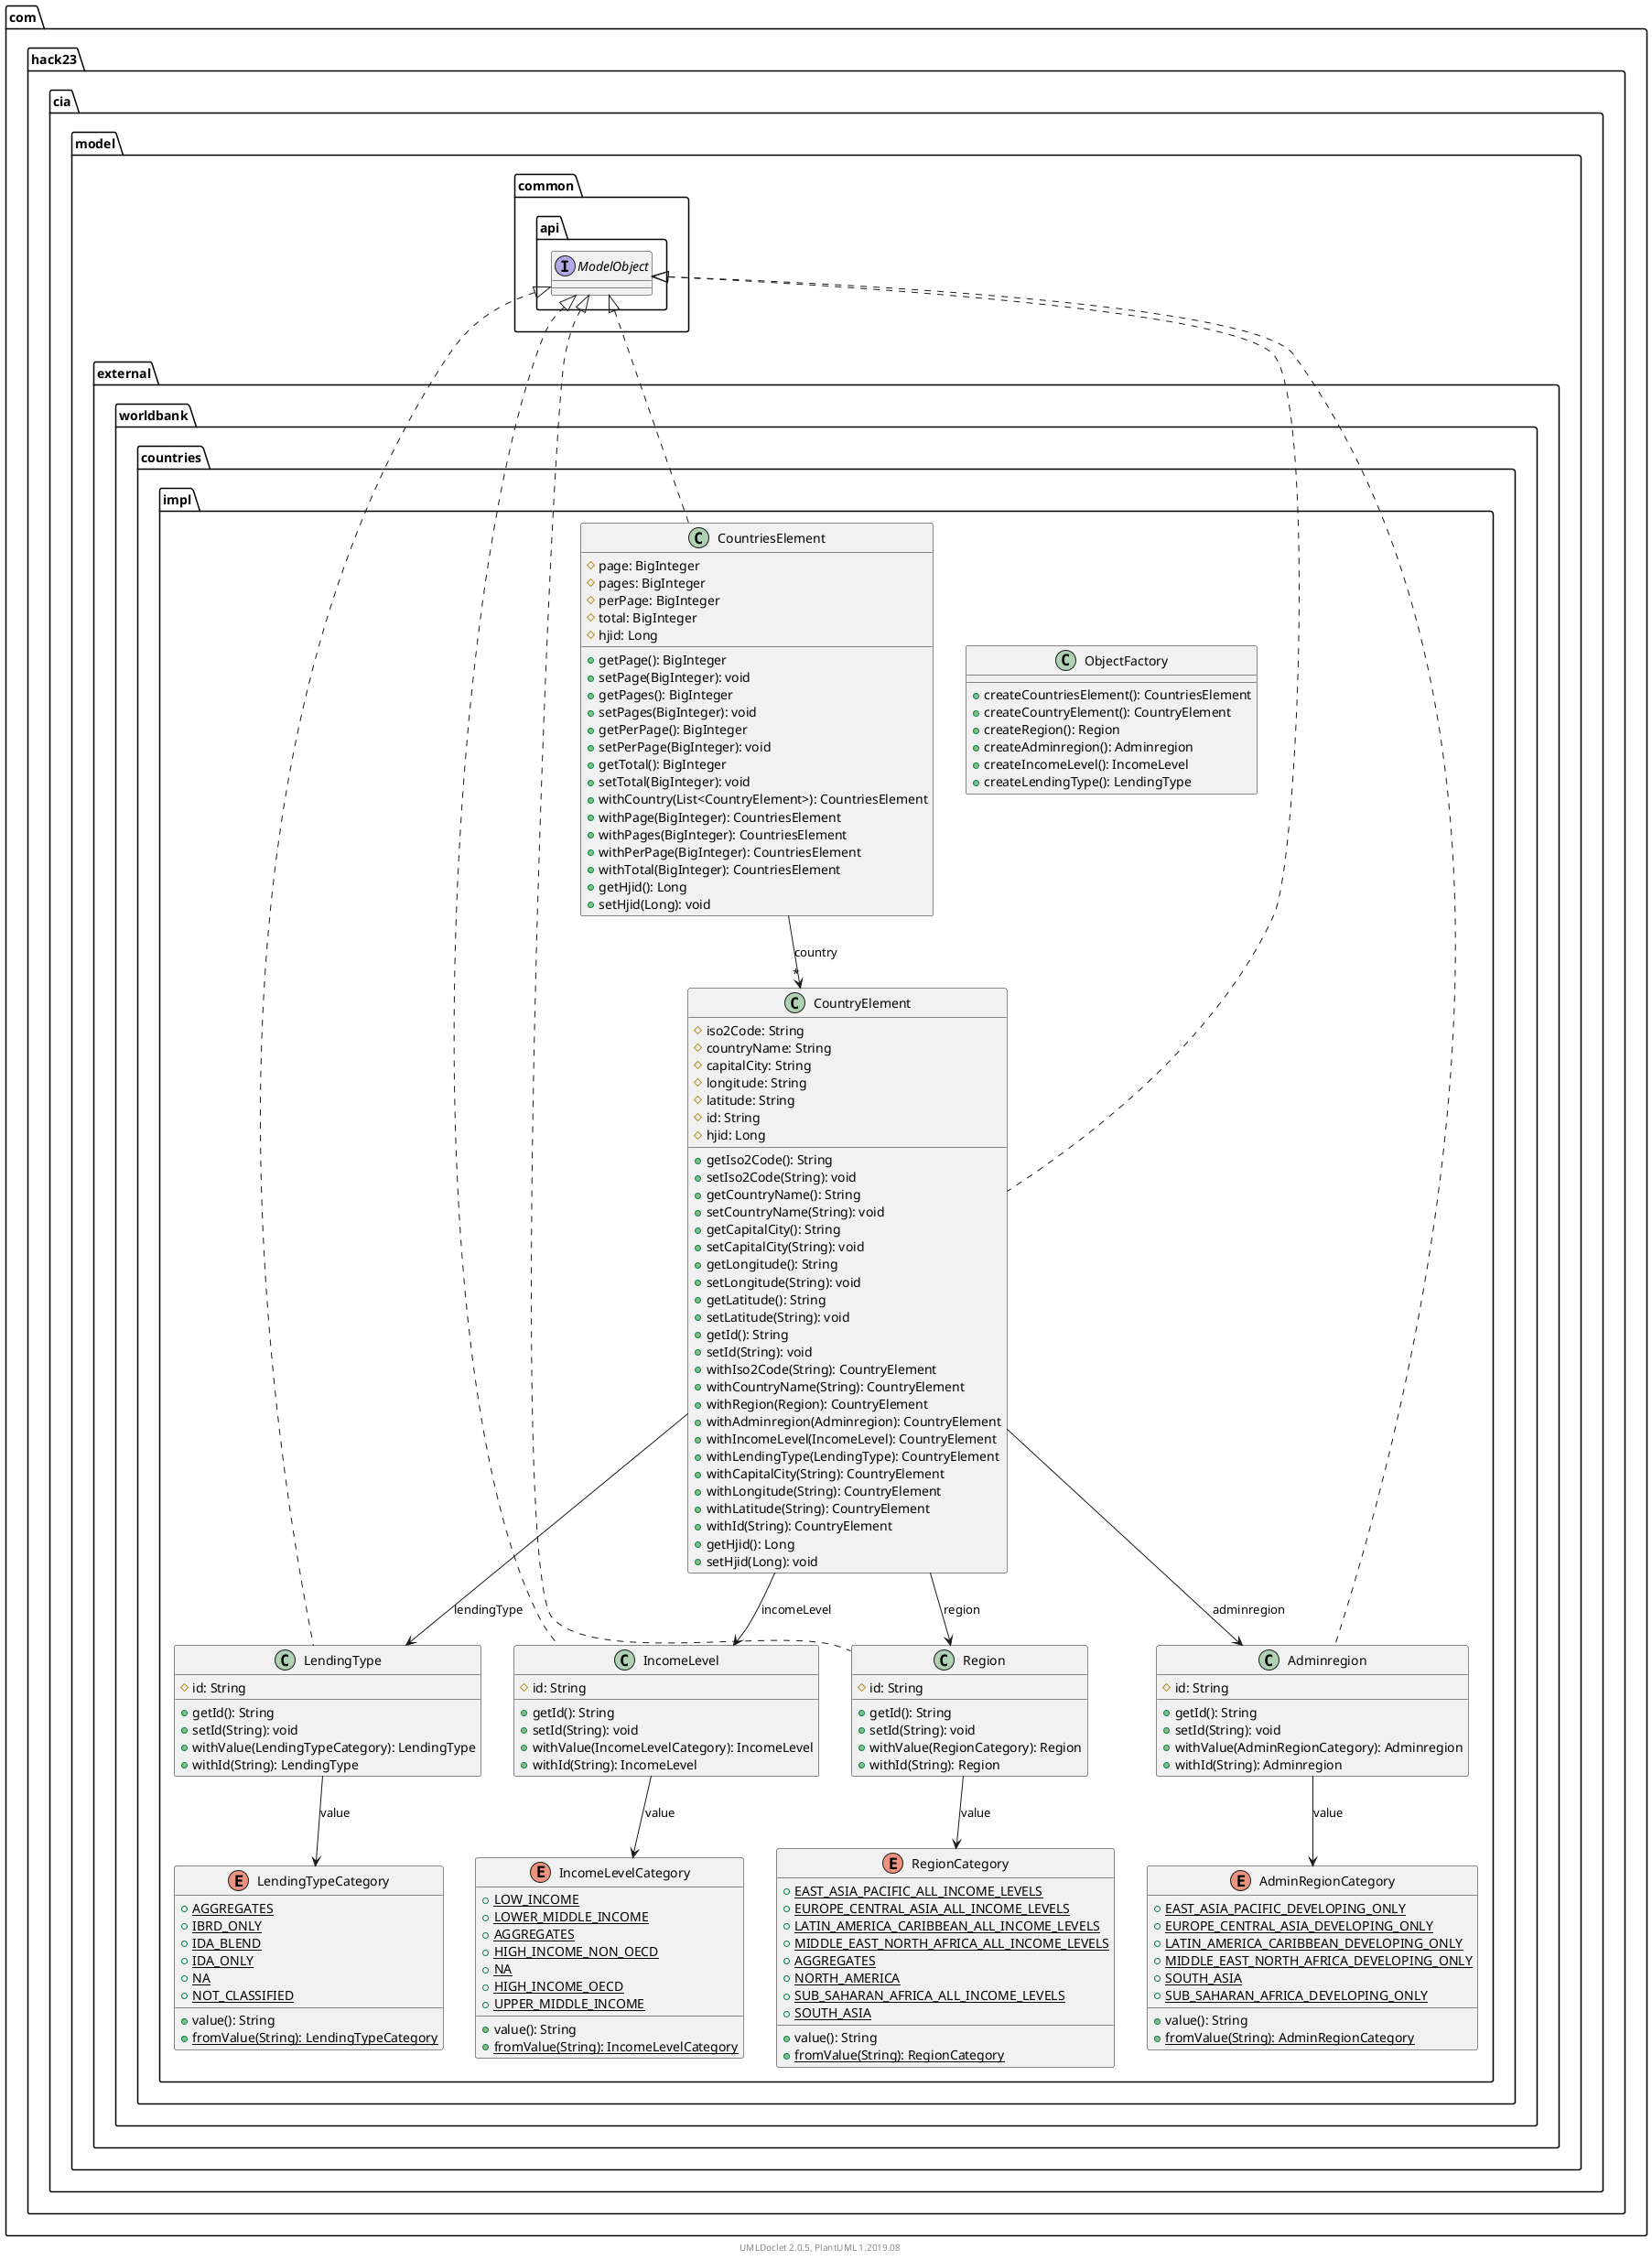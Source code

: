 @startuml
    namespace com.hack23.cia.model.external.worldbank.countries.impl {

        enum RegionCategory [[RegionCategory.html]] {
            {static} +EAST_ASIA_PACIFIC_ALL_INCOME_LEVELS
            {static} +EUROPE_CENTRAL_ASIA_ALL_INCOME_LEVELS
            {static} +LATIN_AMERICA_CARIBBEAN_ALL_INCOME_LEVELS
            {static} +MIDDLE_EAST_NORTH_AFRICA_ALL_INCOME_LEVELS
            {static} +AGGREGATES
            {static} +NORTH_AMERICA
            {static} +SUB_SAHARAN_AFRICA_ALL_INCOME_LEVELS
            {static} +SOUTH_ASIA
            +value(): String
            {static} +fromValue(String): RegionCategory
        }

        enum LendingTypeCategory [[LendingTypeCategory.html]] {
            {static} +AGGREGATES
            {static} +IBRD_ONLY
            {static} +IDA_BLEND
            {static} +IDA_ONLY
            {static} +NA
            {static} +NOT_CLASSIFIED
            +value(): String
            {static} +fromValue(String): LendingTypeCategory
        }

        class LendingType [[LendingType.html]] {
            #id: String
            +getId(): String
            +setId(String): void
            +withValue(LendingTypeCategory): LendingType
            +withId(String): LendingType
        }

        class ObjectFactory [[ObjectFactory.html]] {
            +createCountriesElement(): CountriesElement
            +createCountryElement(): CountryElement
            +createRegion(): Region
            +createAdminregion(): Adminregion
            +createIncomeLevel(): IncomeLevel
            +createLendingType(): LendingType
        }

        enum IncomeLevelCategory [[IncomeLevelCategory.html]] {
            {static} +LOW_INCOME
            {static} +LOWER_MIDDLE_INCOME
            {static} +AGGREGATES
            {static} +HIGH_INCOME_NON_OECD
            {static} +NA
            {static} +HIGH_INCOME_OECD
            {static} +UPPER_MIDDLE_INCOME
            +value(): String
            {static} +fromValue(String): IncomeLevelCategory
        }

        class IncomeLevel [[IncomeLevel.html]] {
            #id: String
            +getId(): String
            +setId(String): void
            +withValue(IncomeLevelCategory): IncomeLevel
            +withId(String): IncomeLevel
        }

        enum AdminRegionCategory [[AdminRegionCategory.html]] {
            {static} +EAST_ASIA_PACIFIC_DEVELOPING_ONLY
            {static} +EUROPE_CENTRAL_ASIA_DEVELOPING_ONLY
            {static} +LATIN_AMERICA_CARIBBEAN_DEVELOPING_ONLY
            {static} +MIDDLE_EAST_NORTH_AFRICA_DEVELOPING_ONLY
            {static} +SOUTH_ASIA
            {static} +SUB_SAHARAN_AFRICA_DEVELOPING_ONLY
            +value(): String
            {static} +fromValue(String): AdminRegionCategory
        }

        class Region [[Region.html]] {
            #id: String
            +getId(): String
            +setId(String): void
            +withValue(RegionCategory): Region
            +withId(String): Region
        }

        class CountriesElement [[CountriesElement.html]] {
            #page: BigInteger
            #pages: BigInteger
            #perPage: BigInteger
            #total: BigInteger
            #hjid: Long
            +getPage(): BigInteger
            +setPage(BigInteger): void
            +getPages(): BigInteger
            +setPages(BigInteger): void
            +getPerPage(): BigInteger
            +setPerPage(BigInteger): void
            +getTotal(): BigInteger
            +setTotal(BigInteger): void
            +withCountry(List<CountryElement>): CountriesElement
            +withPage(BigInteger): CountriesElement
            +withPages(BigInteger): CountriesElement
            +withPerPage(BigInteger): CountriesElement
            +withTotal(BigInteger): CountriesElement
            +getHjid(): Long
            +setHjid(Long): void
        }

        class CountryElement [[CountryElement.html]] {
            #iso2Code: String
            #countryName: String
            #capitalCity: String
            #longitude: String
            #latitude: String
            #id: String
            #hjid: Long
            +getIso2Code(): String
            +setIso2Code(String): void
            +getCountryName(): String
            +setCountryName(String): void
            +getCapitalCity(): String
            +setCapitalCity(String): void
            +getLongitude(): String
            +setLongitude(String): void
            +getLatitude(): String
            +setLatitude(String): void
            +getId(): String
            +setId(String): void
            +withIso2Code(String): CountryElement
            +withCountryName(String): CountryElement
            +withRegion(Region): CountryElement
            +withAdminregion(Adminregion): CountryElement
            +withIncomeLevel(IncomeLevel): CountryElement
            +withLendingType(LendingType): CountryElement
            +withCapitalCity(String): CountryElement
            +withLongitude(String): CountryElement
            +withLatitude(String): CountryElement
            +withId(String): CountryElement
            +getHjid(): Long
            +setHjid(Long): void
        }

        class Adminregion [[Adminregion.html]] {
            #id: String
            +getId(): String
            +setId(String): void
            +withValue(AdminRegionCategory): Adminregion
            +withId(String): Adminregion
        }

        com.hack23.cia.model.common.api.ModelObject <|.. LendingType
        LendingType --> LendingTypeCategory: value
        com.hack23.cia.model.common.api.ModelObject <|.. IncomeLevel
        IncomeLevel --> IncomeLevelCategory: value
        com.hack23.cia.model.common.api.ModelObject <|.. Region
        Region --> RegionCategory: value
        com.hack23.cia.model.common.api.ModelObject <|.. CountriesElement
        CountriesElement --> "*" CountryElement: country
        com.hack23.cia.model.common.api.ModelObject <|.. CountryElement
        CountryElement --> Region: region
        CountryElement --> Adminregion: adminregion
        CountryElement --> IncomeLevel: incomeLevel
        CountryElement --> LendingType: lendingType
        com.hack23.cia.model.common.api.ModelObject <|.. Adminregion
        Adminregion --> AdminRegionCategory: value
    }

    namespace com.hack23.cia.model.common.api {
        interface ModelObject
    }

    center footer UMLDoclet 2.0.5, PlantUML 1.2019.08
@enduml
